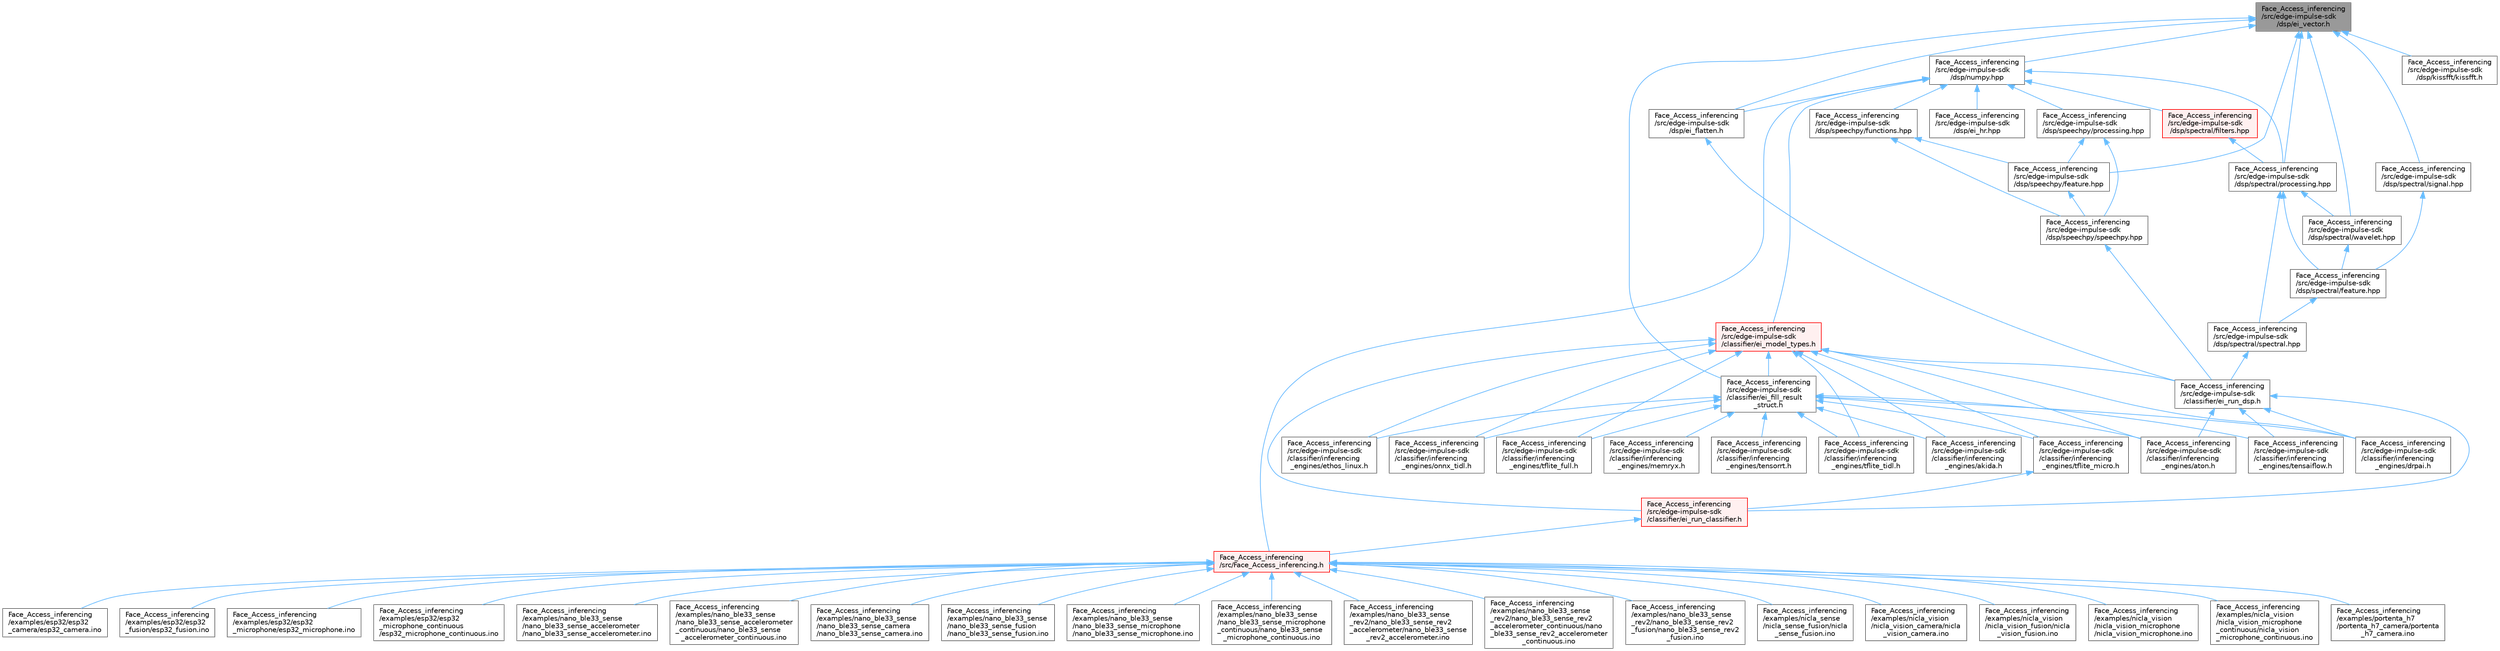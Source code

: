 digraph "Face_Access_inferencing/src/edge-impulse-sdk/dsp/ei_vector.h"
{
 // LATEX_PDF_SIZE
  bgcolor="transparent";
  edge [fontname=Helvetica,fontsize=10,labelfontname=Helvetica,labelfontsize=10];
  node [fontname=Helvetica,fontsize=10,shape=box,height=0.2,width=0.4];
  Node1 [id="Node000001",label="Face_Access_inferencing\l/src/edge-impulse-sdk\l/dsp/ei_vector.h",height=0.2,width=0.4,color="gray40", fillcolor="grey60", style="filled", fontcolor="black",tooltip=" "];
  Node1 -> Node2 [id="edge79_Node000001_Node000002",dir="back",color="steelblue1",style="solid",tooltip=" "];
  Node2 [id="Node000002",label="Face_Access_inferencing\l/src/edge-impulse-sdk\l/classifier/ei_fill_result\l_struct.h",height=0.2,width=0.4,color="grey40", fillcolor="white", style="filled",URL="$ei__fill__result__struct_8h.html",tooltip=" "];
  Node2 -> Node3 [id="edge80_Node000002_Node000003",dir="back",color="steelblue1",style="solid",tooltip=" "];
  Node3 [id="Node000003",label="Face_Access_inferencing\l/src/edge-impulse-sdk\l/classifier/inferencing\l_engines/akida.h",height=0.2,width=0.4,color="grey40", fillcolor="white", style="filled",URL="$akida_8h.html",tooltip=" "];
  Node2 -> Node4 [id="edge81_Node000002_Node000004",dir="back",color="steelblue1",style="solid",tooltip=" "];
  Node4 [id="Node000004",label="Face_Access_inferencing\l/src/edge-impulse-sdk\l/classifier/inferencing\l_engines/aton.h",height=0.2,width=0.4,color="grey40", fillcolor="white", style="filled",URL="$aton_8h.html",tooltip=" "];
  Node2 -> Node5 [id="edge82_Node000002_Node000005",dir="back",color="steelblue1",style="solid",tooltip=" "];
  Node5 [id="Node000005",label="Face_Access_inferencing\l/src/edge-impulse-sdk\l/classifier/inferencing\l_engines/drpai.h",height=0.2,width=0.4,color="grey40", fillcolor="white", style="filled",URL="$drpai_8h.html",tooltip=" "];
  Node2 -> Node6 [id="edge83_Node000002_Node000006",dir="back",color="steelblue1",style="solid",tooltip=" "];
  Node6 [id="Node000006",label="Face_Access_inferencing\l/src/edge-impulse-sdk\l/classifier/inferencing\l_engines/ethos_linux.h",height=0.2,width=0.4,color="grey40", fillcolor="white", style="filled",URL="$ethos__linux_8h.html",tooltip=" "];
  Node2 -> Node7 [id="edge84_Node000002_Node000007",dir="back",color="steelblue1",style="solid",tooltip=" "];
  Node7 [id="Node000007",label="Face_Access_inferencing\l/src/edge-impulse-sdk\l/classifier/inferencing\l_engines/memryx.h",height=0.2,width=0.4,color="grey40", fillcolor="white", style="filled",URL="$memryx_8h.html",tooltip=" "];
  Node2 -> Node8 [id="edge85_Node000002_Node000008",dir="back",color="steelblue1",style="solid",tooltip=" "];
  Node8 [id="Node000008",label="Face_Access_inferencing\l/src/edge-impulse-sdk\l/classifier/inferencing\l_engines/onnx_tidl.h",height=0.2,width=0.4,color="grey40", fillcolor="white", style="filled",URL="$onnx__tidl_8h.html",tooltip=" "];
  Node2 -> Node9 [id="edge86_Node000002_Node000009",dir="back",color="steelblue1",style="solid",tooltip=" "];
  Node9 [id="Node000009",label="Face_Access_inferencing\l/src/edge-impulse-sdk\l/classifier/inferencing\l_engines/tensaiflow.h",height=0.2,width=0.4,color="grey40", fillcolor="white", style="filled",URL="$tensaiflow_8h.html",tooltip=" "];
  Node2 -> Node10 [id="edge87_Node000002_Node000010",dir="back",color="steelblue1",style="solid",tooltip=" "];
  Node10 [id="Node000010",label="Face_Access_inferencing\l/src/edge-impulse-sdk\l/classifier/inferencing\l_engines/tensorrt.h",height=0.2,width=0.4,color="grey40", fillcolor="white", style="filled",URL="$tensorrt_8h.html",tooltip=" "];
  Node2 -> Node11 [id="edge88_Node000002_Node000011",dir="back",color="steelblue1",style="solid",tooltip=" "];
  Node11 [id="Node000011",label="Face_Access_inferencing\l/src/edge-impulse-sdk\l/classifier/inferencing\l_engines/tflite_full.h",height=0.2,width=0.4,color="grey40", fillcolor="white", style="filled",URL="$tflite__full_8h.html",tooltip=" "];
  Node2 -> Node12 [id="edge89_Node000002_Node000012",dir="back",color="steelblue1",style="solid",tooltip=" "];
  Node12 [id="Node000012",label="Face_Access_inferencing\l/src/edge-impulse-sdk\l/classifier/inferencing\l_engines/tflite_micro.h",height=0.2,width=0.4,color="grey40", fillcolor="white", style="filled",URL="$tflite__micro_8h.html",tooltip=" "];
  Node12 -> Node13 [id="edge90_Node000012_Node000013",dir="back",color="steelblue1",style="solid",tooltip=" "];
  Node13 [id="Node000013",label="Face_Access_inferencing\l/src/edge-impulse-sdk\l/classifier/ei_run_classifier.h",height=0.2,width=0.4,color="red", fillcolor="#FFF0F0", style="filled",URL="$ei__run__classifier_8h.html",tooltip=" "];
  Node13 -> Node15 [id="edge91_Node000013_Node000015",dir="back",color="steelblue1",style="solid",tooltip=" "];
  Node15 [id="Node000015",label="Face_Access_inferencing\l/src/Face_Access_inferencing.h",height=0.2,width=0.4,color="red", fillcolor="#FFF0F0", style="filled",URL="$_face___access__inferencing_8h.html",tooltip=" "];
  Node15 -> Node16 [id="edge92_Node000015_Node000016",dir="back",color="steelblue1",style="solid",tooltip=" "];
  Node16 [id="Node000016",label="Face_Access_inferencing\l/examples/esp32/esp32\l_camera/esp32_camera.ino",height=0.2,width=0.4,color="grey40", fillcolor="white", style="filled",URL="$esp32__camera_8ino.html",tooltip=" "];
  Node15 -> Node17 [id="edge93_Node000015_Node000017",dir="back",color="steelblue1",style="solid",tooltip=" "];
  Node17 [id="Node000017",label="Face_Access_inferencing\l/examples/esp32/esp32\l_fusion/esp32_fusion.ino",height=0.2,width=0.4,color="grey40", fillcolor="white", style="filled",URL="$esp32__fusion_8ino.html",tooltip=" "];
  Node15 -> Node18 [id="edge94_Node000015_Node000018",dir="back",color="steelblue1",style="solid",tooltip=" "];
  Node18 [id="Node000018",label="Face_Access_inferencing\l/examples/esp32/esp32\l_microphone/esp32_microphone.ino",height=0.2,width=0.4,color="grey40", fillcolor="white", style="filled",URL="$esp32__microphone_8ino.html",tooltip=" "];
  Node15 -> Node19 [id="edge95_Node000015_Node000019",dir="back",color="steelblue1",style="solid",tooltip=" "];
  Node19 [id="Node000019",label="Face_Access_inferencing\l/examples/esp32/esp32\l_microphone_continuous\l/esp32_microphone_continuous.ino",height=0.2,width=0.4,color="grey40", fillcolor="white", style="filled",URL="$esp32__microphone__continuous_8ino.html",tooltip=" "];
  Node15 -> Node20 [id="edge96_Node000015_Node000020",dir="back",color="steelblue1",style="solid",tooltip=" "];
  Node20 [id="Node000020",label="Face_Access_inferencing\l/examples/nano_ble33_sense\l/nano_ble33_sense_accelerometer\l/nano_ble33_sense_accelerometer.ino",height=0.2,width=0.4,color="grey40", fillcolor="white", style="filled",URL="$nano__ble33__sense__accelerometer_8ino.html",tooltip=" "];
  Node15 -> Node21 [id="edge97_Node000015_Node000021",dir="back",color="steelblue1",style="solid",tooltip=" "];
  Node21 [id="Node000021",label="Face_Access_inferencing\l/examples/nano_ble33_sense\l/nano_ble33_sense_accelerometer\l_continuous/nano_ble33_sense\l_accelerometer_continuous.ino",height=0.2,width=0.4,color="grey40", fillcolor="white", style="filled",URL="$nano__ble33__sense__accelerometer__continuous_8ino.html",tooltip=" "];
  Node15 -> Node22 [id="edge98_Node000015_Node000022",dir="back",color="steelblue1",style="solid",tooltip=" "];
  Node22 [id="Node000022",label="Face_Access_inferencing\l/examples/nano_ble33_sense\l/nano_ble33_sense_camera\l/nano_ble33_sense_camera.ino",height=0.2,width=0.4,color="grey40", fillcolor="white", style="filled",URL="$nano__ble33__sense__camera_8ino.html",tooltip=" "];
  Node15 -> Node23 [id="edge99_Node000015_Node000023",dir="back",color="steelblue1",style="solid",tooltip=" "];
  Node23 [id="Node000023",label="Face_Access_inferencing\l/examples/nano_ble33_sense\l/nano_ble33_sense_fusion\l/nano_ble33_sense_fusion.ino",height=0.2,width=0.4,color="grey40", fillcolor="white", style="filled",URL="$nano__ble33__sense__fusion_8ino.html",tooltip=" "];
  Node15 -> Node24 [id="edge100_Node000015_Node000024",dir="back",color="steelblue1",style="solid",tooltip=" "];
  Node24 [id="Node000024",label="Face_Access_inferencing\l/examples/nano_ble33_sense\l/nano_ble33_sense_microphone\l/nano_ble33_sense_microphone.ino",height=0.2,width=0.4,color="grey40", fillcolor="white", style="filled",URL="$nano__ble33__sense__microphone_8ino.html",tooltip=" "];
  Node15 -> Node25 [id="edge101_Node000015_Node000025",dir="back",color="steelblue1",style="solid",tooltip=" "];
  Node25 [id="Node000025",label="Face_Access_inferencing\l/examples/nano_ble33_sense\l/nano_ble33_sense_microphone\l_continuous/nano_ble33_sense\l_microphone_continuous.ino",height=0.2,width=0.4,color="grey40", fillcolor="white", style="filled",URL="$nano__ble33__sense__microphone__continuous_8ino.html",tooltip=" "];
  Node15 -> Node26 [id="edge102_Node000015_Node000026",dir="back",color="steelblue1",style="solid",tooltip=" "];
  Node26 [id="Node000026",label="Face_Access_inferencing\l/examples/nano_ble33_sense\l_rev2/nano_ble33_sense_rev2\l_accelerometer/nano_ble33_sense\l_rev2_accelerometer.ino",height=0.2,width=0.4,color="grey40", fillcolor="white", style="filled",URL="$nano__ble33__sense__rev2__accelerometer_8ino.html",tooltip=" "];
  Node15 -> Node27 [id="edge103_Node000015_Node000027",dir="back",color="steelblue1",style="solid",tooltip=" "];
  Node27 [id="Node000027",label="Face_Access_inferencing\l/examples/nano_ble33_sense\l_rev2/nano_ble33_sense_rev2\l_accelerometer_continuous/nano\l_ble33_sense_rev2_accelerometer\l_continuous.ino",height=0.2,width=0.4,color="grey40", fillcolor="white", style="filled",URL="$nano__ble33__sense__rev2__accelerometer__continuous_8ino.html",tooltip=" "];
  Node15 -> Node28 [id="edge104_Node000015_Node000028",dir="back",color="steelblue1",style="solid",tooltip=" "];
  Node28 [id="Node000028",label="Face_Access_inferencing\l/examples/nano_ble33_sense\l_rev2/nano_ble33_sense_rev2\l_fusion/nano_ble33_sense_rev2\l_fusion.ino",height=0.2,width=0.4,color="grey40", fillcolor="white", style="filled",URL="$nano__ble33__sense__rev2__fusion_8ino.html",tooltip=" "];
  Node15 -> Node29 [id="edge105_Node000015_Node000029",dir="back",color="steelblue1",style="solid",tooltip=" "];
  Node29 [id="Node000029",label="Face_Access_inferencing\l/examples/nicla_sense\l/nicla_sense_fusion/nicla\l_sense_fusion.ino",height=0.2,width=0.4,color="grey40", fillcolor="white", style="filled",URL="$nicla__sense__fusion_8ino.html",tooltip=" "];
  Node15 -> Node30 [id="edge106_Node000015_Node000030",dir="back",color="steelblue1",style="solid",tooltip=" "];
  Node30 [id="Node000030",label="Face_Access_inferencing\l/examples/nicla_vision\l/nicla_vision_camera/nicla\l_vision_camera.ino",height=0.2,width=0.4,color="grey40", fillcolor="white", style="filled",URL="$nicla__vision__camera_8ino.html",tooltip=" "];
  Node15 -> Node31 [id="edge107_Node000015_Node000031",dir="back",color="steelblue1",style="solid",tooltip=" "];
  Node31 [id="Node000031",label="Face_Access_inferencing\l/examples/nicla_vision\l/nicla_vision_fusion/nicla\l_vision_fusion.ino",height=0.2,width=0.4,color="grey40", fillcolor="white", style="filled",URL="$nicla__vision__fusion_8ino.html",tooltip=" "];
  Node15 -> Node32 [id="edge108_Node000015_Node000032",dir="back",color="steelblue1",style="solid",tooltip=" "];
  Node32 [id="Node000032",label="Face_Access_inferencing\l/examples/nicla_vision\l/nicla_vision_microphone\l/nicla_vision_microphone.ino",height=0.2,width=0.4,color="grey40", fillcolor="white", style="filled",URL="$nicla__vision__microphone_8ino.html",tooltip=" "];
  Node15 -> Node33 [id="edge109_Node000015_Node000033",dir="back",color="steelblue1",style="solid",tooltip=" "];
  Node33 [id="Node000033",label="Face_Access_inferencing\l/examples/nicla_vision\l/nicla_vision_microphone\l_continuous/nicla_vision\l_microphone_continuous.ino",height=0.2,width=0.4,color="grey40", fillcolor="white", style="filled",URL="$nicla__vision__microphone__continuous_8ino.html",tooltip=" "];
  Node15 -> Node34 [id="edge110_Node000015_Node000034",dir="back",color="steelblue1",style="solid",tooltip=" "];
  Node34 [id="Node000034",label="Face_Access_inferencing\l/examples/portenta_h7\l/portenta_h7_camera/portenta\l_h7_camera.ino",height=0.2,width=0.4,color="grey40", fillcolor="white", style="filled",URL="$portenta__h7__camera_8ino.html",tooltip=" "];
  Node2 -> Node45 [id="edge111_Node000002_Node000045",dir="back",color="steelblue1",style="solid",tooltip=" "];
  Node45 [id="Node000045",label="Face_Access_inferencing\l/src/edge-impulse-sdk\l/classifier/inferencing\l_engines/tflite_tidl.h",height=0.2,width=0.4,color="grey40", fillcolor="white", style="filled",URL="$tflite__tidl_8h.html",tooltip=" "];
  Node1 -> Node46 [id="edge112_Node000001_Node000046",dir="back",color="steelblue1",style="solid",tooltip=" "];
  Node46 [id="Node000046",label="Face_Access_inferencing\l/src/edge-impulse-sdk\l/dsp/ei_flatten.h",height=0.2,width=0.4,color="grey40", fillcolor="white", style="filled",URL="$ei__flatten_8h.html",tooltip=" "];
  Node46 -> Node47 [id="edge113_Node000046_Node000047",dir="back",color="steelblue1",style="solid",tooltip=" "];
  Node47 [id="Node000047",label="Face_Access_inferencing\l/src/edge-impulse-sdk\l/classifier/ei_run_dsp.h",height=0.2,width=0.4,color="grey40", fillcolor="white", style="filled",URL="$ei__run__dsp_8h.html",tooltip=" "];
  Node47 -> Node13 [id="edge114_Node000047_Node000013",dir="back",color="steelblue1",style="solid",tooltip=" "];
  Node47 -> Node4 [id="edge115_Node000047_Node000004",dir="back",color="steelblue1",style="solid",tooltip=" "];
  Node47 -> Node5 [id="edge116_Node000047_Node000005",dir="back",color="steelblue1",style="solid",tooltip=" "];
  Node47 -> Node9 [id="edge117_Node000047_Node000009",dir="back",color="steelblue1",style="solid",tooltip=" "];
  Node1 -> Node48 [id="edge118_Node000001_Node000048",dir="back",color="steelblue1",style="solid",tooltip=" "];
  Node48 [id="Node000048",label="Face_Access_inferencing\l/src/edge-impulse-sdk\l/dsp/kissfft/kissfft.h",height=0.2,width=0.4,color="grey40", fillcolor="white", style="filled",URL="$kissfft_8h.html",tooltip=" "];
  Node1 -> Node49 [id="edge119_Node000001_Node000049",dir="back",color="steelblue1",style="solid",tooltip=" "];
  Node49 [id="Node000049",label="Face_Access_inferencing\l/src/edge-impulse-sdk\l/dsp/numpy.hpp",height=0.2,width=0.4,color="grey40", fillcolor="white", style="filled",URL="$numpy_8hpp.html",tooltip=" "];
  Node49 -> Node15 [id="edge120_Node000049_Node000015",dir="back",color="steelblue1",style="solid",tooltip=" "];
  Node49 -> Node50 [id="edge121_Node000049_Node000050",dir="back",color="steelblue1",style="solid",tooltip=" "];
  Node50 [id="Node000050",label="Face_Access_inferencing\l/src/edge-impulse-sdk\l/classifier/ei_model_types.h",height=0.2,width=0.4,color="red", fillcolor="#FFF0F0", style="filled",URL="$ei__model__types_8h.html",tooltip=" "];
  Node50 -> Node2 [id="edge122_Node000050_Node000002",dir="back",color="steelblue1",style="solid",tooltip=" "];
  Node50 -> Node13 [id="edge123_Node000050_Node000013",dir="back",color="steelblue1",style="solid",tooltip=" "];
  Node50 -> Node47 [id="edge124_Node000050_Node000047",dir="back",color="steelblue1",style="solid",tooltip=" "];
  Node50 -> Node3 [id="edge125_Node000050_Node000003",dir="back",color="steelblue1",style="solid",tooltip=" "];
  Node50 -> Node4 [id="edge126_Node000050_Node000004",dir="back",color="steelblue1",style="solid",tooltip=" "];
  Node50 -> Node5 [id="edge127_Node000050_Node000005",dir="back",color="steelblue1",style="solid",tooltip=" "];
  Node50 -> Node6 [id="edge128_Node000050_Node000006",dir="back",color="steelblue1",style="solid",tooltip=" "];
  Node50 -> Node8 [id="edge129_Node000050_Node000008",dir="back",color="steelblue1",style="solid",tooltip=" "];
  Node50 -> Node11 [id="edge130_Node000050_Node000011",dir="back",color="steelblue1",style="solid",tooltip=" "];
  Node50 -> Node12 [id="edge131_Node000050_Node000012",dir="back",color="steelblue1",style="solid",tooltip=" "];
  Node50 -> Node45 [id="edge132_Node000050_Node000045",dir="back",color="steelblue1",style="solid",tooltip=" "];
  Node49 -> Node46 [id="edge133_Node000049_Node000046",dir="back",color="steelblue1",style="solid",tooltip=" "];
  Node49 -> Node59 [id="edge134_Node000049_Node000059",dir="back",color="steelblue1",style="solid",tooltip=" "];
  Node59 [id="Node000059",label="Face_Access_inferencing\l/src/edge-impulse-sdk\l/dsp/ei_hr.hpp",height=0.2,width=0.4,color="grey40", fillcolor="white", style="filled",URL="$ei__hr_8hpp.html",tooltip=" "];
  Node49 -> Node60 [id="edge135_Node000049_Node000060",dir="back",color="steelblue1",style="solid",tooltip=" "];
  Node60 [id="Node000060",label="Face_Access_inferencing\l/src/edge-impulse-sdk\l/dsp/spectral/filters.hpp",height=0.2,width=0.4,color="red", fillcolor="#FFF0F0", style="filled",URL="$filters_8hpp.html",tooltip=" "];
  Node60 -> Node62 [id="edge136_Node000060_Node000062",dir="back",color="steelblue1",style="solid",tooltip=" "];
  Node62 [id="Node000062",label="Face_Access_inferencing\l/src/edge-impulse-sdk\l/dsp/spectral/processing.hpp",height=0.2,width=0.4,color="grey40", fillcolor="white", style="filled",URL="$spectral_2processing_8hpp.html",tooltip=" "];
  Node62 -> Node63 [id="edge137_Node000062_Node000063",dir="back",color="steelblue1",style="solid",tooltip=" "];
  Node63 [id="Node000063",label="Face_Access_inferencing\l/src/edge-impulse-sdk\l/dsp/spectral/feature.hpp",height=0.2,width=0.4,color="grey40", fillcolor="white", style="filled",URL="$spectral_2feature_8hpp.html",tooltip=" "];
  Node63 -> Node64 [id="edge138_Node000063_Node000064",dir="back",color="steelblue1",style="solid",tooltip=" "];
  Node64 [id="Node000064",label="Face_Access_inferencing\l/src/edge-impulse-sdk\l/dsp/spectral/spectral.hpp",height=0.2,width=0.4,color="grey40", fillcolor="white", style="filled",URL="$spectral_8hpp.html",tooltip=" "];
  Node64 -> Node47 [id="edge139_Node000064_Node000047",dir="back",color="steelblue1",style="solid",tooltip=" "];
  Node62 -> Node64 [id="edge140_Node000062_Node000064",dir="back",color="steelblue1",style="solid",tooltip=" "];
  Node62 -> Node65 [id="edge141_Node000062_Node000065",dir="back",color="steelblue1",style="solid",tooltip=" "];
  Node65 [id="Node000065",label="Face_Access_inferencing\l/src/edge-impulse-sdk\l/dsp/spectral/wavelet.hpp",height=0.2,width=0.4,color="grey40", fillcolor="white", style="filled",URL="$wavelet_8hpp.html",tooltip=" "];
  Node65 -> Node63 [id="edge142_Node000065_Node000063",dir="back",color="steelblue1",style="solid",tooltip=" "];
  Node49 -> Node62 [id="edge143_Node000049_Node000062",dir="back",color="steelblue1",style="solid",tooltip=" "];
  Node49 -> Node66 [id="edge144_Node000049_Node000066",dir="back",color="steelblue1",style="solid",tooltip=" "];
  Node66 [id="Node000066",label="Face_Access_inferencing\l/src/edge-impulse-sdk\l/dsp/speechpy/functions.hpp",height=0.2,width=0.4,color="grey40", fillcolor="white", style="filled",URL="$functions_8hpp.html",tooltip=" "];
  Node66 -> Node67 [id="edge145_Node000066_Node000067",dir="back",color="steelblue1",style="solid",tooltip=" "];
  Node67 [id="Node000067",label="Face_Access_inferencing\l/src/edge-impulse-sdk\l/dsp/speechpy/feature.hpp",height=0.2,width=0.4,color="grey40", fillcolor="white", style="filled",URL="$speechpy_2feature_8hpp.html",tooltip=" "];
  Node67 -> Node68 [id="edge146_Node000067_Node000068",dir="back",color="steelblue1",style="solid",tooltip=" "];
  Node68 [id="Node000068",label="Face_Access_inferencing\l/src/edge-impulse-sdk\l/dsp/speechpy/speechpy.hpp",height=0.2,width=0.4,color="grey40", fillcolor="white", style="filled",URL="$speechpy_8hpp.html",tooltip=" "];
  Node68 -> Node47 [id="edge147_Node000068_Node000047",dir="back",color="steelblue1",style="solid",tooltip=" "];
  Node66 -> Node68 [id="edge148_Node000066_Node000068",dir="back",color="steelblue1",style="solid",tooltip=" "];
  Node49 -> Node69 [id="edge149_Node000049_Node000069",dir="back",color="steelblue1",style="solid",tooltip=" "];
  Node69 [id="Node000069",label="Face_Access_inferencing\l/src/edge-impulse-sdk\l/dsp/speechpy/processing.hpp",height=0.2,width=0.4,color="grey40", fillcolor="white", style="filled",URL="$speechpy_2processing_8hpp.html",tooltip=" "];
  Node69 -> Node67 [id="edge150_Node000069_Node000067",dir="back",color="steelblue1",style="solid",tooltip=" "];
  Node69 -> Node68 [id="edge151_Node000069_Node000068",dir="back",color="steelblue1",style="solid",tooltip=" "];
  Node1 -> Node62 [id="edge152_Node000001_Node000062",dir="back",color="steelblue1",style="solid",tooltip=" "];
  Node1 -> Node70 [id="edge153_Node000001_Node000070",dir="back",color="steelblue1",style="solid",tooltip=" "];
  Node70 [id="Node000070",label="Face_Access_inferencing\l/src/edge-impulse-sdk\l/dsp/spectral/signal.hpp",height=0.2,width=0.4,color="grey40", fillcolor="white", style="filled",URL="$signal_8hpp.html",tooltip=" "];
  Node70 -> Node63 [id="edge154_Node000070_Node000063",dir="back",color="steelblue1",style="solid",tooltip=" "];
  Node1 -> Node65 [id="edge155_Node000001_Node000065",dir="back",color="steelblue1",style="solid",tooltip=" "];
  Node1 -> Node67 [id="edge156_Node000001_Node000067",dir="back",color="steelblue1",style="solid",tooltip=" "];
}
